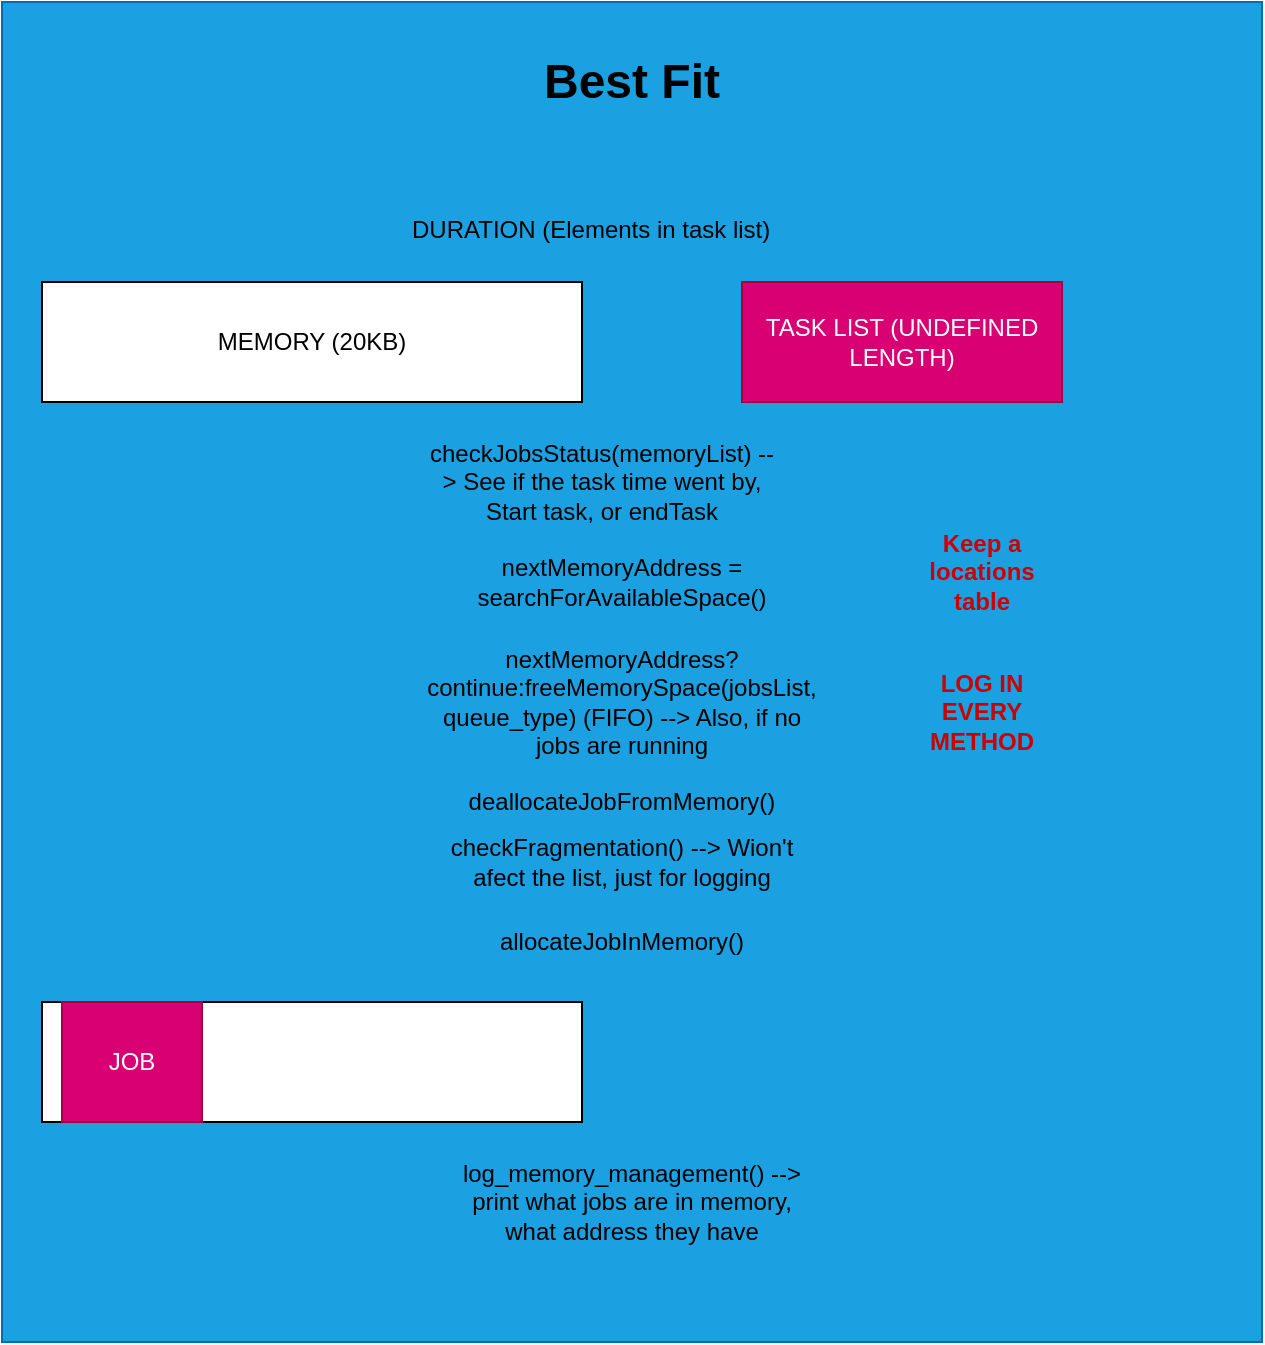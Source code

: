 <mxfile>
    <diagram id="YRX_8cETxtdHaOABHZLi" name="Page-1">
        <mxGraphModel dx="1388" dy="387" grid="1" gridSize="10" guides="1" tooltips="1" connect="1" arrows="1" fold="1" page="1" pageScale="1" pageWidth="850" pageHeight="1100" math="0" shadow="0">
            <root>
                <mxCell id="0"/>
                <mxCell id="1" parent="0"/>
                <mxCell id="2" value="" style="rounded=0;whiteSpace=wrap;html=1;fillColor=#1ba1e2;fontColor=#ffffff;strokeColor=#006EAF;" parent="1" vertex="1">
                    <mxGeometry x="50" y="60" width="630" height="670" as="geometry"/>
                </mxCell>
                <mxCell id="5" value="&lt;h1&gt;Best Fit&lt;/h1&gt;" style="text;html=1;strokeColor=none;fillColor=none;spacing=5;spacingTop=-20;whiteSpace=wrap;overflow=hidden;rounded=0;align=center;verticalAlign=middle;" parent="1" vertex="1">
                    <mxGeometry x="270" y="80" width="190" height="60" as="geometry"/>
                </mxCell>
                <mxCell id="6" value="MEMORY (20KB)" style="rounded=0;whiteSpace=wrap;html=1;" parent="1" vertex="1">
                    <mxGeometry x="70" y="200" width="270" height="60" as="geometry"/>
                </mxCell>
                <mxCell id="7" value="TASK LIST (UNDEFINED LENGTH)" style="rounded=0;whiteSpace=wrap;html=1;fillColor=#d80073;fontColor=#ffffff;strokeColor=#A50040;" parent="1" vertex="1">
                    <mxGeometry x="420" y="200" width="160" height="60" as="geometry"/>
                </mxCell>
                <mxCell id="8" value="&lt;h1 style=&quot;&quot;&gt;&lt;span style=&quot;font-size: 12px; font-weight: 400;&quot;&gt;DURATION (Elements in task list)&lt;/span&gt;&lt;/h1&gt;" style="text;html=1;strokeColor=none;fillColor=none;spacing=5;spacingTop=-20;whiteSpace=wrap;overflow=hidden;rounded=0;" parent="1" vertex="1">
                    <mxGeometry x="250" y="150" width="190" height="45" as="geometry"/>
                </mxCell>
                <mxCell id="9" value="nextMemoryAddress = searchForAvailableSpace()" style="text;html=1;strokeColor=none;fillColor=none;align=center;verticalAlign=middle;whiteSpace=wrap;rounded=0;" parent="1" vertex="1">
                    <mxGeometry x="270" y="320" width="180" height="60" as="geometry"/>
                </mxCell>
                <mxCell id="10" value="" style="rounded=0;whiteSpace=wrap;html=1;" parent="1" vertex="1">
                    <mxGeometry x="70" y="560" width="270" height="60" as="geometry"/>
                </mxCell>
                <mxCell id="11" value="nextMemoryAddress?continue:freeMemorySpace(jobsList, queue_type) (FIFO) --&amp;gt; Also, if no jobs are running" style="text;html=1;strokeColor=none;fillColor=none;align=center;verticalAlign=middle;whiteSpace=wrap;rounded=0;" parent="1" vertex="1">
                    <mxGeometry x="270" y="380" width="180" height="60" as="geometry"/>
                </mxCell>
                <mxCell id="12" value="checkJobsStatus(memoryList) --&amp;gt; See if the task time went by,&lt;br&gt;Start task, or endTask" style="text;html=1;strokeColor=none;fillColor=none;align=center;verticalAlign=middle;whiteSpace=wrap;rounded=0;" parent="1" vertex="1">
                    <mxGeometry x="260" y="270" width="180" height="60" as="geometry"/>
                </mxCell>
                <mxCell id="14" value="deallocateJobFromMemory()" style="text;html=1;strokeColor=none;fillColor=none;align=center;verticalAlign=middle;whiteSpace=wrap;rounded=0;" parent="1" vertex="1">
                    <mxGeometry x="270" y="430" width="180" height="60" as="geometry"/>
                </mxCell>
                <mxCell id="15" value="checkFragmentation() --&amp;gt; Wion't afect the list, just for logging" style="text;html=1;strokeColor=none;fillColor=none;align=center;verticalAlign=middle;whiteSpace=wrap;rounded=0;" parent="1" vertex="1">
                    <mxGeometry x="270" y="460" width="180" height="60" as="geometry"/>
                </mxCell>
                <mxCell id="17" value="allocateJobInMemory()" style="text;html=1;strokeColor=none;fillColor=none;align=center;verticalAlign=middle;whiteSpace=wrap;rounded=0;" parent="1" vertex="1">
                    <mxGeometry x="270" y="500" width="180" height="60" as="geometry"/>
                </mxCell>
                <mxCell id="18" value="JOB" style="rounded=0;whiteSpace=wrap;html=1;fillColor=#d80073;fontColor=#ffffff;strokeColor=#A50040;" parent="1" vertex="1">
                    <mxGeometry x="80" y="560" width="70" height="60" as="geometry"/>
                </mxCell>
                <mxCell id="19" value="log_memory_management() --&amp;gt; print what jobs are in memory, what address they have" style="text;html=1;strokeColor=none;fillColor=none;align=center;verticalAlign=middle;whiteSpace=wrap;rounded=0;" parent="1" vertex="1">
                    <mxGeometry x="275" y="630" width="180" height="60" as="geometry"/>
                </mxCell>
                <mxCell id="20" value="LOG IN EVERY METHOD" style="text;html=1;strokeColor=none;fillColor=none;align=center;verticalAlign=middle;whiteSpace=wrap;rounded=0;fontColor=#CC0000;fontStyle=1" parent="1" vertex="1">
                    <mxGeometry x="510" y="400" width="60" height="30" as="geometry"/>
                </mxCell>
                <mxCell id="21" value="Keep a locations table" style="text;html=1;strokeColor=none;fillColor=none;align=center;verticalAlign=middle;whiteSpace=wrap;rounded=0;fontColor=#CC0000;fontStyle=1" parent="1" vertex="1">
                    <mxGeometry x="510" y="330" width="60" height="30" as="geometry"/>
                </mxCell>
            </root>
        </mxGraphModel>
    </diagram>
</mxfile>